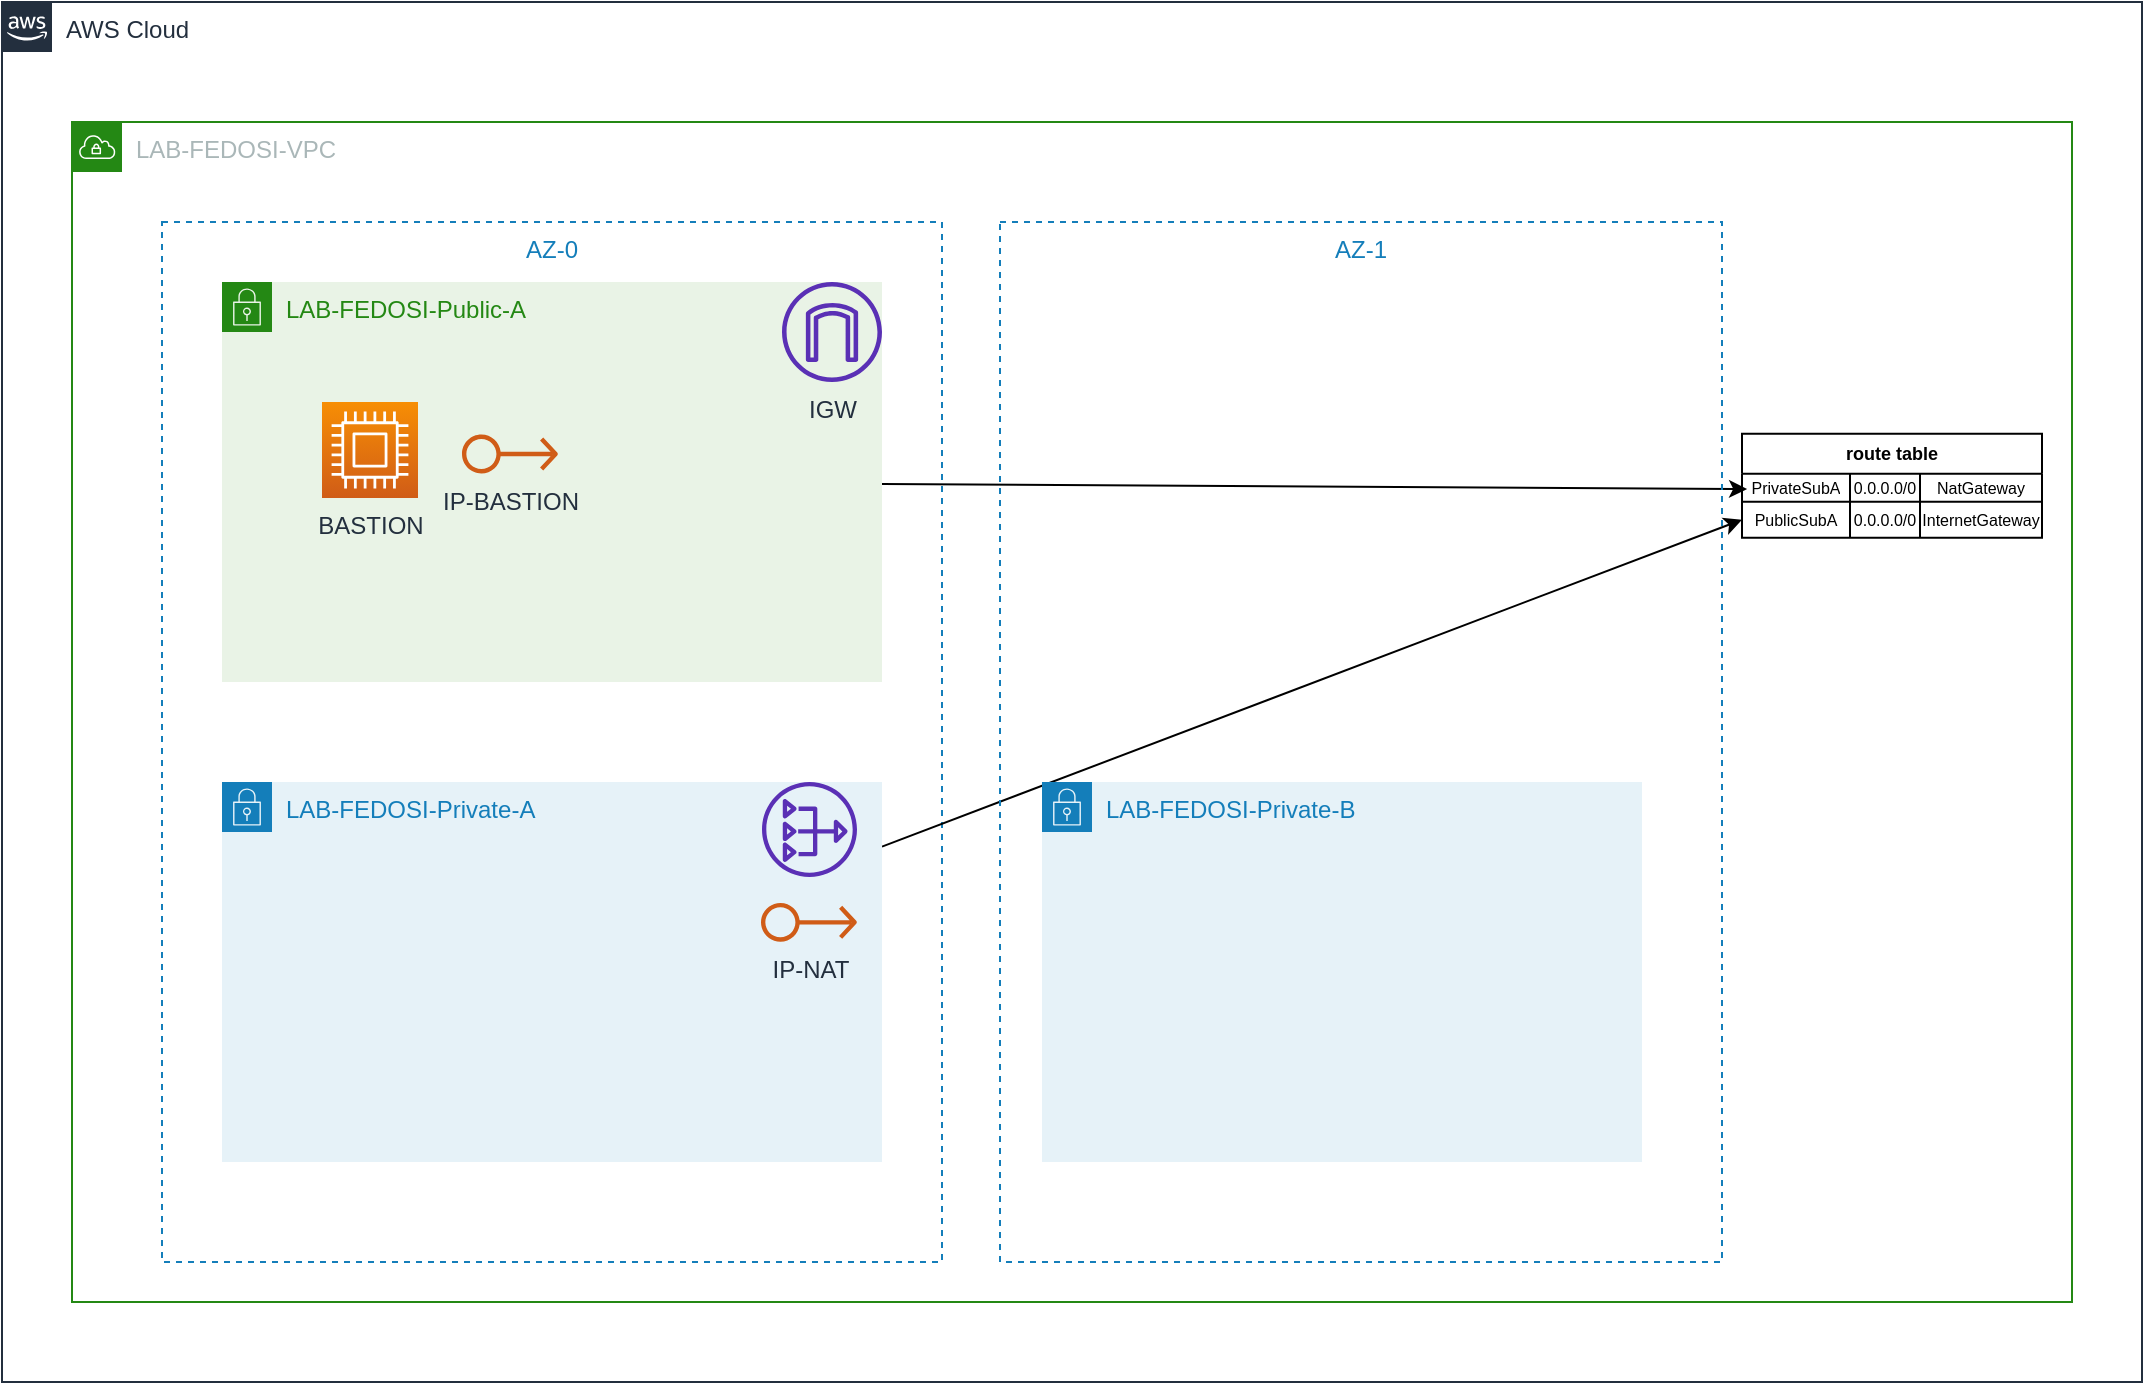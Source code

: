 <mxfile version="14.2.9" type="device"><diagram id="Ht1M8jgEwFfnCIfOTk4-" name="Page-1"><mxGraphModel dx="1340" dy="774" grid="1" gridSize="10" guides="1" tooltips="1" connect="1" arrows="1" fold="1" page="1" pageScale="1" pageWidth="1169" pageHeight="827" math="0" shadow="0"><root><mxCell id="0"/><mxCell id="1" parent="0"/><mxCell id="UEzPUAAOIrF-is8g5C7q-74" value="AWS Cloud" style="points=[[0,0],[0.25,0],[0.5,0],[0.75,0],[1,0],[1,0.25],[1,0.5],[1,0.75],[1,1],[0.75,1],[0.5,1],[0.25,1],[0,1],[0,0.75],[0,0.5],[0,0.25]];outlineConnect=0;gradientColor=none;html=1;whiteSpace=wrap;fontSize=12;fontStyle=0;shape=mxgraph.aws4.group;grIcon=mxgraph.aws4.group_aws_cloud_alt;strokeColor=#232F3E;fillColor=none;verticalAlign=top;align=left;spacingLeft=30;fontColor=#232F3E;dashed=0;labelBackgroundColor=#ffffff;" parent="1" vertex="1"><mxGeometry x="50" y="80" width="1070" height="690" as="geometry"/></mxCell><mxCell id="I9DW4X-8hUpCdsjGJrea-2" value="LAB-FEDOSI-VPC" style="points=[[0,0],[0.25,0],[0.5,0],[0.75,0],[1,0],[1,0.25],[1,0.5],[1,0.75],[1,1],[0.75,1],[0.5,1],[0.25,1],[0,1],[0,0.75],[0,0.5],[0,0.25]];outlineConnect=0;gradientColor=none;html=1;whiteSpace=wrap;fontSize=12;fontStyle=0;shape=mxgraph.aws4.group;grIcon=mxgraph.aws4.group_vpc;strokeColor=#248814;fillColor=none;verticalAlign=top;align=left;spacingLeft=30;fontColor=#AAB7B8;dashed=0;" vertex="1" parent="1"><mxGeometry x="85" y="140" width="1000" height="590" as="geometry"/></mxCell><mxCell id="I9DW4X-8hUpCdsjGJrea-4" value="AZ-0" style="fillColor=none;strokeColor=#147EBA;dashed=1;verticalAlign=top;fontStyle=0;fontColor=#147EBA;" vertex="1" parent="1"><mxGeometry x="130" y="190" width="390" height="520" as="geometry"/></mxCell><mxCell id="I9DW4X-8hUpCdsjGJrea-43" style="rounded=0;orthogonalLoop=1;jettySize=auto;html=1;entryX=0.017;entryY=-0.353;entryDx=0;entryDy=0;entryPerimeter=0;fontSize=8;" edge="1" parent="1" source="I9DW4X-8hUpCdsjGJrea-3" target="I9DW4X-8hUpCdsjGJrea-33"><mxGeometry relative="1" as="geometry"/></mxCell><mxCell id="I9DW4X-8hUpCdsjGJrea-3" value="LAB-FEDOSI-Public-A" style="points=[[0,0],[0.25,0],[0.5,0],[0.75,0],[1,0],[1,0.25],[1,0.5],[1,0.75],[1,1],[0.75,1],[0.5,1],[0.25,1],[0,1],[0,0.75],[0,0.5],[0,0.25]];outlineConnect=0;gradientColor=none;html=1;whiteSpace=wrap;fontSize=12;fontStyle=0;shape=mxgraph.aws4.group;grIcon=mxgraph.aws4.group_security_group;grStroke=0;strokeColor=#248814;fillColor=#E9F3E6;verticalAlign=top;align=left;spacingLeft=30;fontColor=#248814;dashed=0;" vertex="1" parent="1"><mxGeometry x="160" y="220" width="330" height="200" as="geometry"/></mxCell><mxCell id="I9DW4X-8hUpCdsjGJrea-44" style="rounded=0;orthogonalLoop=1;jettySize=auto;html=1;entryX=0;entryY=0.5;entryDx=0;entryDy=0;fontSize=8;" edge="1" parent="1" source="I9DW4X-8hUpCdsjGJrea-6" target="I9DW4X-8hUpCdsjGJrea-33"><mxGeometry relative="1" as="geometry"/></mxCell><mxCell id="I9DW4X-8hUpCdsjGJrea-6" value="LAB-FEDOSI-Private-A" style="points=[[0,0],[0.25,0],[0.5,0],[0.75,0],[1,0],[1,0.25],[1,0.5],[1,0.75],[1,1],[0.75,1],[0.5,1],[0.25,1],[0,1],[0,0.75],[0,0.5],[0,0.25]];outlineConnect=0;gradientColor=none;html=1;whiteSpace=wrap;fontSize=12;fontStyle=0;shape=mxgraph.aws4.group;grIcon=mxgraph.aws4.group_security_group;grStroke=0;strokeColor=#147EBA;fillColor=#E6F2F8;verticalAlign=top;align=left;spacingLeft=30;fontColor=#147EBA;dashed=0;" vertex="1" parent="1"><mxGeometry x="160" y="470" width="330" height="190" as="geometry"/></mxCell><mxCell id="I9DW4X-8hUpCdsjGJrea-7" value="AZ-1" style="fillColor=none;strokeColor=#147EBA;dashed=1;verticalAlign=top;fontStyle=0;fontColor=#147EBA;" vertex="1" parent="1"><mxGeometry x="549" y="190" width="361" height="520" as="geometry"/></mxCell><mxCell id="I9DW4X-8hUpCdsjGJrea-8" value="LAB-FEDOSI-Private-B" style="points=[[0,0],[0.25,0],[0.5,0],[0.75,0],[1,0],[1,0.25],[1,0.5],[1,0.75],[1,1],[0.75,1],[0.5,1],[0.25,1],[0,1],[0,0.75],[0,0.5],[0,0.25]];outlineConnect=0;gradientColor=none;html=1;whiteSpace=wrap;fontSize=12;fontStyle=0;shape=mxgraph.aws4.group;grIcon=mxgraph.aws4.group_security_group;grStroke=0;strokeColor=#147EBA;fillColor=#E6F2F8;verticalAlign=top;align=left;spacingLeft=30;fontColor=#147EBA;dashed=0;" vertex="1" parent="1"><mxGeometry x="570" y="470" width="300" height="190" as="geometry"/></mxCell><mxCell id="I9DW4X-8hUpCdsjGJrea-9" value="IGW" style="outlineConnect=0;fontColor=#232F3E;gradientColor=none;fillColor=#5A30B5;strokeColor=none;dashed=0;verticalLabelPosition=bottom;verticalAlign=top;align=center;html=1;fontSize=12;fontStyle=0;aspect=fixed;pointerEvents=1;shape=mxgraph.aws4.internet_gateway;" vertex="1" parent="1"><mxGeometry x="440" y="220" width="50" height="50" as="geometry"/></mxCell><mxCell id="I9DW4X-8hUpCdsjGJrea-10" value="" style="outlineConnect=0;fontColor=#232F3E;gradientColor=none;fillColor=#5A30B5;strokeColor=none;dashed=0;verticalLabelPosition=bottom;verticalAlign=top;align=center;html=1;fontSize=12;fontStyle=0;aspect=fixed;pointerEvents=1;shape=mxgraph.aws4.nat_gateway;" vertex="1" parent="1"><mxGeometry x="430" y="470" width="47.5" height="47.5" as="geometry"/></mxCell><mxCell id="I9DW4X-8hUpCdsjGJrea-13" value="BASTION" style="points=[[0,0,0],[0.25,0,0],[0.5,0,0],[0.75,0,0],[1,0,0],[0,1,0],[0.25,1,0],[0.5,1,0],[0.75,1,0],[1,1,0],[0,0.25,0],[0,0.5,0],[0,0.75,0],[1,0.25,0],[1,0.5,0],[1,0.75,0]];outlineConnect=0;fontColor=#232F3E;gradientColor=#F78E04;gradientDirection=north;fillColor=#D05C17;strokeColor=#ffffff;dashed=0;verticalLabelPosition=bottom;verticalAlign=top;align=center;html=1;fontSize=12;fontStyle=0;aspect=fixed;shape=mxgraph.aws4.resourceIcon;resIcon=mxgraph.aws4.compute;" vertex="1" parent="1"><mxGeometry x="210" y="280" width="48" height="48" as="geometry"/></mxCell><mxCell id="I9DW4X-8hUpCdsjGJrea-28" value="route table" style="shape=table;html=1;whiteSpace=wrap;startSize=20;container=1;collapsible=0;childLayout=tableLayout;fontStyle=1;align=center;fontSize=9;" vertex="1" parent="1"><mxGeometry x="920" y="295.85" width="150" height="52" as="geometry"/></mxCell><mxCell id="I9DW4X-8hUpCdsjGJrea-29" value="" style="shape=partialRectangle;html=1;whiteSpace=wrap;collapsible=0;dropTarget=0;pointerEvents=0;fillColor=none;top=0;left=0;bottom=0;right=0;points=[[0,0.5],[1,0.5]];portConstraint=eastwest;" vertex="1" parent="I9DW4X-8hUpCdsjGJrea-28"><mxGeometry y="20" width="150" height="14" as="geometry"/></mxCell><mxCell id="I9DW4X-8hUpCdsjGJrea-30" value="PrivateSubA" style="shape=partialRectangle;html=1;whiteSpace=wrap;connectable=0;fillColor=none;top=0;left=0;bottom=0;right=0;overflow=hidden;fontSize=8;" vertex="1" parent="I9DW4X-8hUpCdsjGJrea-29"><mxGeometry width="54" height="14" as="geometry"/></mxCell><mxCell id="I9DW4X-8hUpCdsjGJrea-31" value="0.0.0.0/0" style="shape=partialRectangle;html=1;whiteSpace=wrap;connectable=0;fillColor=none;top=0;left=0;bottom=0;right=0;overflow=hidden;fontSize=8;" vertex="1" parent="I9DW4X-8hUpCdsjGJrea-29"><mxGeometry x="54" width="35" height="14" as="geometry"/></mxCell><mxCell id="I9DW4X-8hUpCdsjGJrea-41" value="NatGateway" style="shape=partialRectangle;html=1;whiteSpace=wrap;connectable=0;fillColor=none;top=0;left=0;bottom=0;right=0;overflow=hidden;fontSize=8;" vertex="1" parent="I9DW4X-8hUpCdsjGJrea-29"><mxGeometry x="89" width="61" height="14" as="geometry"/></mxCell><mxCell id="I9DW4X-8hUpCdsjGJrea-33" value="" style="shape=partialRectangle;html=1;whiteSpace=wrap;collapsible=0;dropTarget=0;pointerEvents=0;fillColor=none;top=0;left=0;bottom=0;right=0;points=[[0,0.5],[1,0.5]];portConstraint=eastwest;" vertex="1" parent="I9DW4X-8hUpCdsjGJrea-28"><mxGeometry y="34" width="150" height="18" as="geometry"/></mxCell><mxCell id="I9DW4X-8hUpCdsjGJrea-34" value="PublicSubA" style="shape=partialRectangle;html=1;whiteSpace=wrap;connectable=0;fillColor=none;top=0;left=0;bottom=0;right=0;overflow=hidden;fontSize=8;" vertex="1" parent="I9DW4X-8hUpCdsjGJrea-33"><mxGeometry width="54" height="18" as="geometry"/></mxCell><mxCell id="I9DW4X-8hUpCdsjGJrea-35" value="0.0.0.0/0" style="shape=partialRectangle;html=1;whiteSpace=wrap;connectable=0;fillColor=none;top=0;left=0;bottom=0;right=0;overflow=hidden;fontSize=8;" vertex="1" parent="I9DW4X-8hUpCdsjGJrea-33"><mxGeometry x="54" width="35" height="18" as="geometry"/></mxCell><mxCell id="I9DW4X-8hUpCdsjGJrea-42" value="InternetGateway" style="shape=partialRectangle;html=1;whiteSpace=wrap;connectable=0;fillColor=none;top=0;left=0;bottom=0;right=0;overflow=hidden;fontSize=8;" vertex="1" parent="I9DW4X-8hUpCdsjGJrea-33"><mxGeometry x="89" width="61" height="18" as="geometry"/></mxCell><mxCell id="I9DW4X-8hUpCdsjGJrea-45" value="IP-BASTION" style="outlineConnect=0;fontColor=#232F3E;gradientColor=none;fillColor=#D05C17;strokeColor=none;dashed=0;verticalLabelPosition=bottom;verticalAlign=top;align=center;html=1;fontSize=12;fontStyle=0;aspect=fixed;pointerEvents=1;shape=mxgraph.aws4.elastic_ip_address;" vertex="1" parent="1"><mxGeometry x="280" y="295.85" width="48" height="20.31" as="geometry"/></mxCell><mxCell id="I9DW4X-8hUpCdsjGJrea-46" value="IP-NAT" style="outlineConnect=0;fontColor=#232F3E;gradientColor=none;fillColor=#D05C17;strokeColor=none;dashed=0;verticalLabelPosition=bottom;verticalAlign=top;align=center;html=1;fontSize=12;fontStyle=0;aspect=fixed;pointerEvents=1;shape=mxgraph.aws4.elastic_ip_address;" vertex="1" parent="1"><mxGeometry x="429.5" y="530" width="48" height="20.31" as="geometry"/></mxCell></root></mxGraphModel></diagram></mxfile>